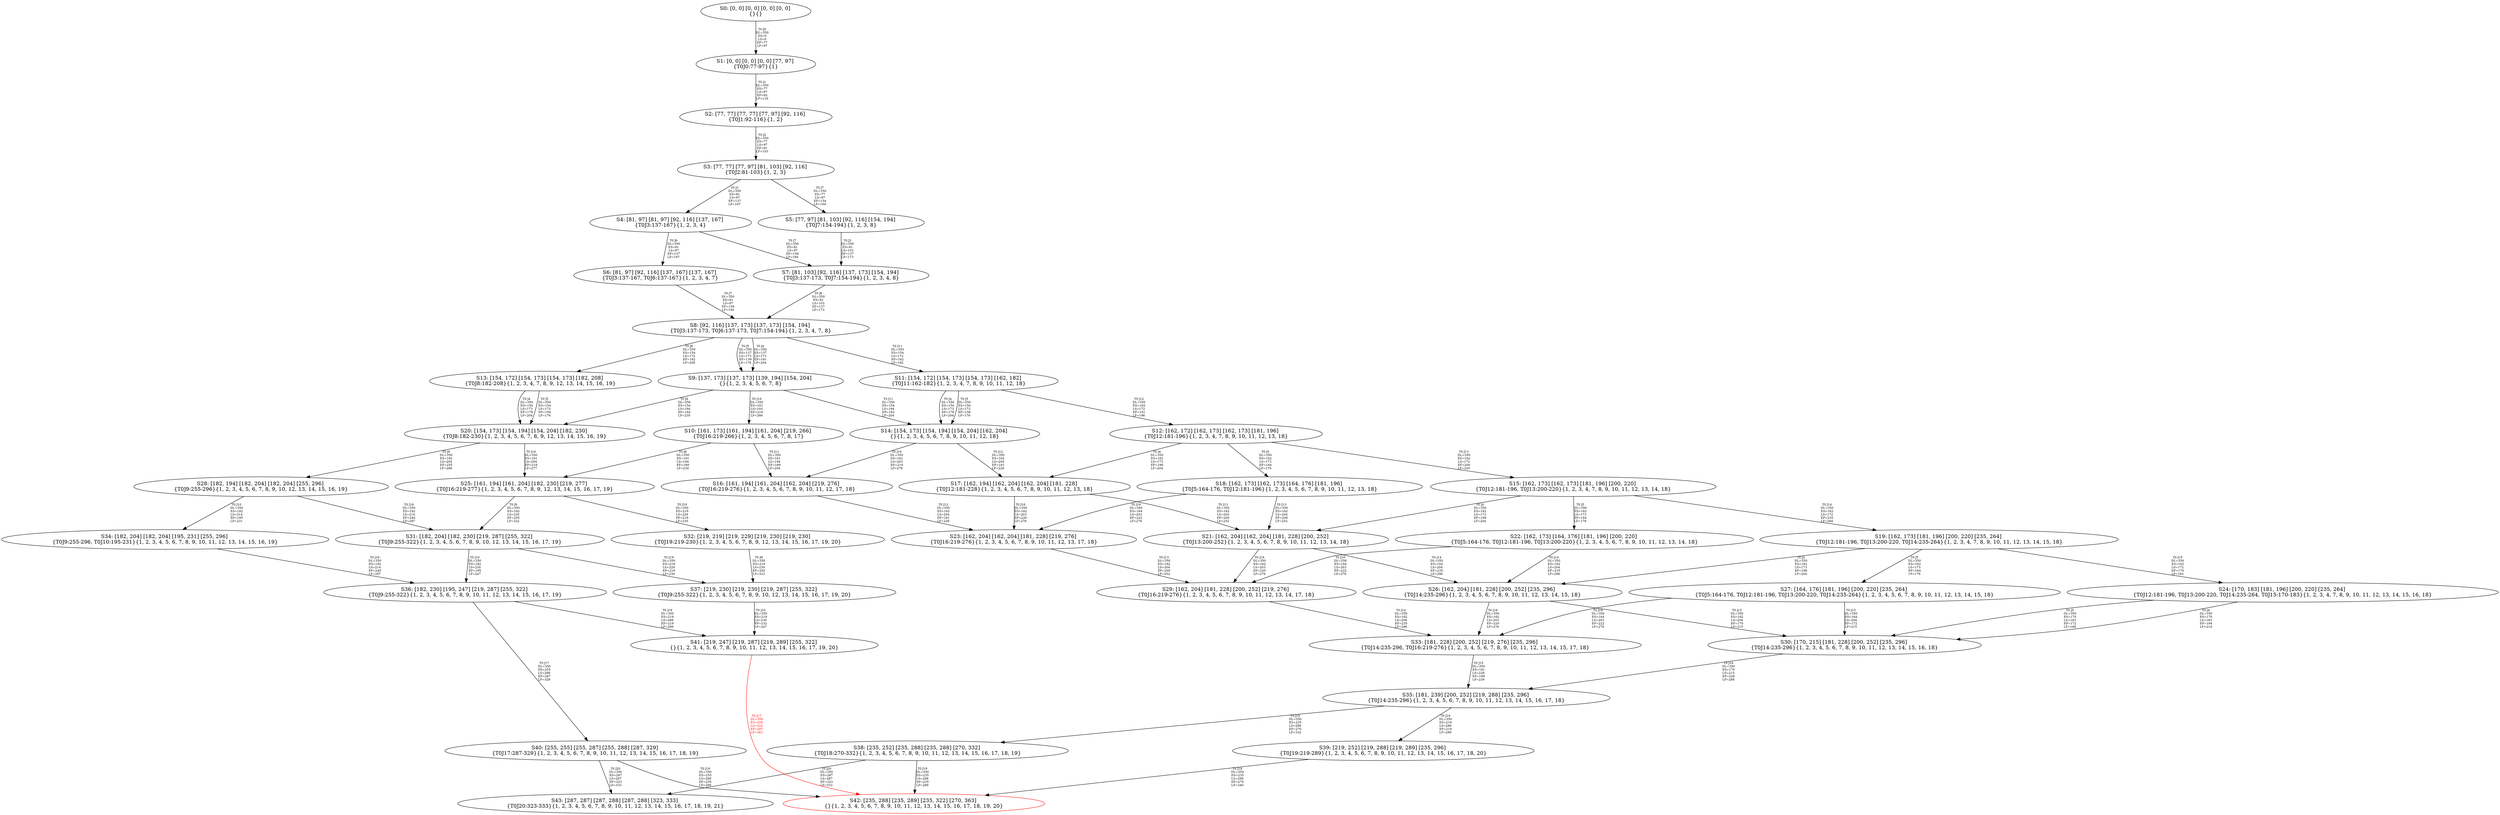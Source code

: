 digraph {
	S0[label="S0: [0, 0] [0, 0] [0, 0] [0, 0] \n{}{}"];
	S1[label="S1: [0, 0] [0, 0] [0, 0] [77, 97] \n{T0J0:77-97}{1}"];
	S2[label="S2: [77, 77] [77, 77] [77, 97] [92, 116] \n{T0J1:92-116}{1, 2}"];
	S3[label="S3: [77, 77] [77, 97] [81, 103] [92, 116] \n{T0J2:81-103}{1, 2, 3}"];
	S4[label="S4: [81, 97] [81, 97] [92, 116] [137, 167] \n{T0J3:137-167}{1, 2, 3, 4}"];
	S5[label="S5: [77, 97] [81, 103] [92, 116] [154, 194] \n{T0J7:154-194}{1, 2, 3, 8}"];
	S6[label="S6: [81, 97] [92, 116] [137, 167] [137, 167] \n{T0J3:137-167, T0J6:137-167}{1, 2, 3, 4, 7}"];
	S7[label="S7: [81, 103] [92, 116] [137, 173] [154, 194] \n{T0J3:137-173, T0J7:154-194}{1, 2, 3, 4, 8}"];
	S8[label="S8: [92, 116] [137, 173] [137, 173] [154, 194] \n{T0J3:137-173, T0J6:137-173, T0J7:154-194}{1, 2, 3, 4, 7, 8}"];
	S9[label="S9: [137, 173] [137, 173] [139, 194] [154, 204] \n{}{1, 2, 3, 4, 5, 6, 7, 8}"];
	S10[label="S10: [161, 173] [161, 194] [161, 204] [219, 266] \n{T0J16:219-266}{1, 2, 3, 4, 5, 6, 7, 8, 17}"];
	S11[label="S11: [154, 172] [154, 173] [154, 173] [162, 182] \n{T0J11:162-182}{1, 2, 3, 4, 7, 8, 9, 10, 11, 12, 18}"];
	S12[label="S12: [162, 172] [162, 173] [162, 173] [181, 196] \n{T0J12:181-196}{1, 2, 3, 4, 7, 8, 9, 10, 11, 12, 13, 18}"];
	S13[label="S13: [154, 172] [154, 173] [154, 173] [182, 208] \n{T0J8:182-208}{1, 2, 3, 4, 7, 8, 9, 12, 13, 14, 15, 16, 19}"];
	S14[label="S14: [154, 173] [154, 194] [154, 204] [162, 204] \n{}{1, 2, 3, 4, 5, 6, 7, 8, 9, 10, 11, 12, 18}"];
	S15[label="S15: [162, 173] [162, 173] [181, 196] [200, 220] \n{T0J12:181-196, T0J13:200-220}{1, 2, 3, 4, 7, 8, 9, 10, 11, 12, 13, 14, 18}"];
	S16[label="S16: [161, 194] [161, 204] [162, 204] [219, 276] \n{T0J16:219-276}{1, 2, 3, 4, 5, 6, 7, 8, 9, 10, 11, 12, 17, 18}"];
	S17[label="S17: [162, 194] [162, 204] [162, 204] [181, 228] \n{T0J12:181-228}{1, 2, 3, 4, 5, 6, 7, 8, 9, 10, 11, 12, 13, 18}"];
	S18[label="S18: [162, 173] [162, 173] [164, 176] [181, 196] \n{T0J5:164-176, T0J12:181-196}{1, 2, 3, 4, 5, 6, 7, 8, 9, 10, 11, 12, 13, 18}"];
	S19[label="S19: [162, 173] [181, 196] [200, 220] [235, 264] \n{T0J12:181-196, T0J13:200-220, T0J14:235-264}{1, 2, 3, 4, 7, 8, 9, 10, 11, 12, 13, 14, 15, 18}"];
	S20[label="S20: [154, 173] [154, 194] [154, 204] [182, 230] \n{T0J8:182-230}{1, 2, 3, 4, 5, 6, 7, 8, 9, 12, 13, 14, 15, 16, 19}"];
	S21[label="S21: [162, 204] [162, 204] [181, 228] [200, 252] \n{T0J13:200-252}{1, 2, 3, 4, 5, 6, 7, 8, 9, 10, 11, 12, 13, 14, 18}"];
	S22[label="S22: [162, 173] [164, 176] [181, 196] [200, 220] \n{T0J5:164-176, T0J12:181-196, T0J13:200-220}{1, 2, 3, 4, 5, 6, 7, 8, 9, 10, 11, 12, 13, 14, 18}"];
	S23[label="S23: [162, 204] [162, 204] [181, 228] [219, 276] \n{T0J16:219-276}{1, 2, 3, 4, 5, 6, 7, 8, 9, 10, 11, 12, 13, 17, 18}"];
	S24[label="S24: [170, 183] [181, 196] [200, 220] [235, 264] \n{T0J12:181-196, T0J13:200-220, T0J14:235-264, T0J15:170-183}{1, 2, 3, 4, 7, 8, 9, 10, 11, 12, 13, 14, 15, 16, 18}"];
	S25[label="S25: [161, 194] [161, 204] [182, 230] [219, 277] \n{T0J16:219-277}{1, 2, 3, 4, 5, 6, 7, 8, 9, 12, 13, 14, 15, 16, 17, 19}"];
	S26[label="S26: [162, 204] [181, 228] [200, 252] [235, 296] \n{T0J14:235-296}{1, 2, 3, 4, 5, 6, 7, 8, 9, 10, 11, 12, 13, 14, 15, 18}"];
	S27[label="S27: [164, 176] [181, 196] [200, 220] [235, 264] \n{T0J5:164-176, T0J12:181-196, T0J13:200-220, T0J14:235-264}{1, 2, 3, 4, 5, 6, 7, 8, 9, 10, 11, 12, 13, 14, 15, 18}"];
	S28[label="S28: [182, 194] [182, 204] [182, 204] [255, 296] \n{T0J9:255-296}{1, 2, 3, 4, 5, 6, 7, 8, 9, 10, 12, 13, 14, 15, 16, 19}"];
	S29[label="S29: [162, 204] [181, 228] [200, 252] [219, 276] \n{T0J16:219-276}{1, 2, 3, 4, 5, 6, 7, 8, 9, 10, 11, 12, 13, 14, 17, 18}"];
	S30[label="S30: [170, 215] [181, 228] [200, 252] [235, 296] \n{T0J14:235-296}{1, 2, 3, 4, 5, 6, 7, 8, 9, 10, 11, 12, 13, 14, 15, 16, 18}"];
	S31[label="S31: [182, 204] [182, 230] [219, 287] [255, 322] \n{T0J9:255-322}{1, 2, 3, 4, 5, 6, 7, 8, 9, 10, 12, 13, 14, 15, 16, 17, 19}"];
	S32[label="S32: [219, 219] [219, 229] [219, 230] [219, 230] \n{T0J19:219-230}{1, 2, 3, 4, 5, 6, 7, 8, 9, 12, 13, 14, 15, 16, 17, 19, 20}"];
	S33[label="S33: [181, 228] [200, 252] [219, 276] [235, 296] \n{T0J14:235-296, T0J16:219-276}{1, 2, 3, 4, 5, 6, 7, 8, 9, 10, 11, 12, 13, 14, 15, 17, 18}"];
	S34[label="S34: [182, 204] [182, 204] [195, 231] [255, 296] \n{T0J9:255-296, T0J10:195-231}{1, 2, 3, 4, 5, 6, 7, 8, 9, 10, 11, 12, 13, 14, 15, 16, 19}"];
	S35[label="S35: [181, 239] [200, 252] [219, 288] [235, 296] \n{T0J14:235-296}{1, 2, 3, 4, 5, 6, 7, 8, 9, 10, 11, 12, 13, 14, 15, 16, 17, 18}"];
	S36[label="S36: [182, 230] [195, 247] [219, 287] [255, 322] \n{T0J9:255-322}{1, 2, 3, 4, 5, 6, 7, 8, 9, 10, 11, 12, 13, 14, 15, 16, 17, 19}"];
	S37[label="S37: [219, 230] [219, 230] [219, 287] [255, 322] \n{T0J9:255-322}{1, 2, 3, 4, 5, 6, 7, 8, 9, 10, 12, 13, 14, 15, 16, 17, 19, 20}"];
	S38[label="S38: [235, 252] [235, 288] [235, 288] [270, 332] \n{T0J18:270-332}{1, 2, 3, 4, 5, 6, 7, 8, 9, 10, 11, 12, 13, 14, 15, 16, 17, 18, 19}"];
	S39[label="S39: [219, 252] [219, 288] [219, 289] [235, 296] \n{T0J19:219-289}{1, 2, 3, 4, 5, 6, 7, 8, 9, 10, 11, 12, 13, 14, 15, 16, 17, 18, 20}"];
	S40[label="S40: [255, 255] [255, 287] [255, 288] [287, 329] \n{T0J17:287-329}{1, 2, 3, 4, 5, 6, 7, 8, 9, 10, 11, 12, 13, 14, 15, 16, 17, 18, 19}"];
	S41[label="S41: [219, 247] [219, 287] [219, 289] [255, 322] \n{}{1, 2, 3, 4, 5, 6, 7, 8, 9, 10, 11, 12, 13, 14, 15, 16, 17, 19, 20}"];
	S42[label="S42: [235, 288] [235, 289] [235, 322] [270, 363] \n{}{1, 2, 3, 4, 5, 6, 7, 8, 9, 10, 11, 12, 13, 14, 15, 16, 17, 18, 19, 20}"];
	S43[label="S43: [287, 287] [287, 288] [287, 288] [323, 333] \n{T0J20:323-333}{1, 2, 3, 4, 5, 6, 7, 8, 9, 10, 11, 12, 13, 14, 15, 16, 17, 18, 19, 21}"];
	S0 -> S1[label="T0 J0\nDL=350\nES=0\nLS=0\nEF=77\nLF=97",fontsize=8];
	S1 -> S2[label="T0 J1\nDL=350\nES=77\nLS=97\nEF=92\nLF=116",fontsize=8];
	S2 -> S3[label="T0 J2\nDL=350\nES=77\nLS=97\nEF=81\nLF=103",fontsize=8];
	S3 -> S4[label="T0 J3\nDL=350\nES=81\nLS=97\nEF=137\nLF=167",fontsize=8];
	S3 -> S5[label="T0 J7\nDL=350\nES=77\nLS=97\nEF=154\nLF=194",fontsize=8];
	S4 -> S6[label="T0 J6\nDL=350\nES=81\nLS=97\nEF=137\nLF=167",fontsize=8];
	S4 -> S7[label="T0 J7\nDL=350\nES=81\nLS=97\nEF=158\nLF=194",fontsize=8];
	S5 -> S7[label="T0 J3\nDL=350\nES=81\nLS=103\nEF=137\nLF=173",fontsize=8];
	S6 -> S8[label="T0 J7\nDL=350\nES=81\nLS=97\nEF=158\nLF=194",fontsize=8];
	S7 -> S8[label="T0 J6\nDL=350\nES=81\nLS=103\nEF=137\nLF=173",fontsize=8];
	S8 -> S9[label="T0 J4\nDL=350\nES=137\nLS=173\nEF=161\nLF=204",fontsize=8];
	S8 -> S9[label="T0 J5\nDL=350\nES=137\nLS=173\nEF=139\nLF=176",fontsize=8];
	S8 -> S13[label="T0 J8\nDL=350\nES=154\nLS=172\nEF=182\nLF=208",fontsize=8];
	S8 -> S11[label="T0 J11\nDL=350\nES=154\nLS=172\nEF=162\nLF=182",fontsize=8];
	S9 -> S20[label="T0 J8\nDL=350\nES=154\nLS=194\nEF=182\nLF=230",fontsize=8];
	S9 -> S14[label="T0 J11\nDL=350\nES=154\nLS=194\nEF=162\nLF=204",fontsize=8];
	S9 -> S10[label="T0 J16\nDL=350\nES=161\nLS=193\nEF=219\nLF=266",fontsize=8];
	S10 -> S25[label="T0 J8\nDL=350\nES=161\nLS=194\nEF=189\nLF=230",fontsize=8];
	S10 -> S16[label="T0 J11\nDL=350\nES=161\nLS=194\nEF=169\nLF=204",fontsize=8];
	S11 -> S14[label="T0 J4\nDL=350\nES=154\nLS=173\nEF=178\nLF=204",fontsize=8];
	S11 -> S14[label="T0 J5\nDL=350\nES=154\nLS=173\nEF=156\nLF=176",fontsize=8];
	S11 -> S12[label="T0 J12\nDL=350\nES=162\nLS=172\nEF=181\nLF=196",fontsize=8];
	S12 -> S17[label="T0 J4\nDL=350\nES=162\nLS=173\nEF=186\nLF=204",fontsize=8];
	S12 -> S18[label="T0 J5\nDL=350\nES=162\nLS=173\nEF=164\nLF=176",fontsize=8];
	S12 -> S15[label="T0 J13\nDL=350\nES=162\nLS=172\nEF=200\nLF=220",fontsize=8];
	S13 -> S20[label="T0 J4\nDL=350\nES=154\nLS=173\nEF=178\nLF=204",fontsize=8];
	S13 -> S20[label="T0 J5\nDL=350\nES=154\nLS=173\nEF=156\nLF=176",fontsize=8];
	S14 -> S17[label="T0 J12\nDL=350\nES=162\nLS=204\nEF=181\nLF=228",fontsize=8];
	S14 -> S16[label="T0 J16\nDL=350\nES=161\nLS=203\nEF=219\nLF=276",fontsize=8];
	S15 -> S21[label="T0 J4\nDL=350\nES=162\nLS=173\nEF=186\nLF=204",fontsize=8];
	S15 -> S22[label="T0 J5\nDL=350\nES=162\nLS=173\nEF=164\nLF=176",fontsize=8];
	S15 -> S19[label="T0 J14\nDL=350\nES=162\nLS=172\nEF=235\nLF=264",fontsize=8];
	S16 -> S23[label="T0 J12\nDL=350\nES=162\nLS=204\nEF=181\nLF=228",fontsize=8];
	S17 -> S21[label="T0 J13\nDL=350\nES=162\nLS=204\nEF=200\nLF=252",fontsize=8];
	S17 -> S23[label="T0 J16\nDL=350\nES=162\nLS=203\nEF=220\nLF=276",fontsize=8];
	S18 -> S21[label="T0 J13\nDL=350\nES=162\nLS=204\nEF=200\nLF=252",fontsize=8];
	S18 -> S23[label="T0 J16\nDL=350\nES=164\nLS=203\nEF=222\nLF=276",fontsize=8];
	S19 -> S26[label="T0 J4\nDL=350\nES=162\nLS=173\nEF=186\nLF=204",fontsize=8];
	S19 -> S27[label="T0 J5\nDL=350\nES=162\nLS=173\nEF=164\nLF=176",fontsize=8];
	S19 -> S24[label="T0 J15\nDL=350\nES=162\nLS=172\nEF=170\nLF=183",fontsize=8];
	S20 -> S28[label="T0 J9\nDL=350\nES=182\nLS=204\nEF=255\nLF=296",fontsize=8];
	S20 -> S25[label="T0 J16\nDL=350\nES=161\nLS=204\nEF=219\nLF=277",fontsize=8];
	S21 -> S26[label="T0 J14\nDL=350\nES=162\nLS=204\nEF=235\nLF=296",fontsize=8];
	S21 -> S29[label="T0 J16\nDL=350\nES=162\nLS=203\nEF=220\nLF=276",fontsize=8];
	S22 -> S26[label="T0 J14\nDL=350\nES=162\nLS=204\nEF=235\nLF=296",fontsize=8];
	S22 -> S29[label="T0 J16\nDL=350\nES=164\nLS=203\nEF=222\nLF=276",fontsize=8];
	S23 -> S29[label="T0 J13\nDL=350\nES=162\nLS=204\nEF=200\nLF=252",fontsize=8];
	S24 -> S30[label="T0 J4\nDL=350\nES=170\nLS=183\nEF=194\nLF=214",fontsize=8];
	S24 -> S30[label="T0 J5\nDL=350\nES=170\nLS=183\nEF=172\nLF=186",fontsize=8];
	S25 -> S31[label="T0 J9\nDL=350\nES=182\nLS=230\nEF=255\nLF=322",fontsize=8];
	S25 -> S32[label="T0 J19\nDL=350\nES=219\nLS=229\nEF=219\nLF=230",fontsize=8];
	S26 -> S30[label="T0 J15\nDL=350\nES=162\nLS=204\nEF=170\nLF=215",fontsize=8];
	S26 -> S33[label="T0 J16\nDL=350\nES=162\nLS=203\nEF=220\nLF=276",fontsize=8];
	S27 -> S30[label="T0 J15\nDL=350\nES=164\nLS=204\nEF=172\nLF=215",fontsize=8];
	S27 -> S33[label="T0 J16\nDL=350\nES=164\nLS=203\nEF=222\nLF=276",fontsize=8];
	S28 -> S34[label="T0 J10\nDL=350\nES=182\nLS=214\nEF=195\nLF=231",fontsize=8];
	S28 -> S31[label="T0 J16\nDL=350\nES=182\nLS=214\nEF=240\nLF=287",fontsize=8];
	S29 -> S33[label="T0 J14\nDL=350\nES=162\nLS=204\nEF=235\nLF=296",fontsize=8];
	S30 -> S35[label="T0 J16\nDL=350\nES=170\nLS=215\nEF=228\nLF=288",fontsize=8];
	S31 -> S36[label="T0 J10\nDL=350\nES=182\nLS=230\nEF=195\nLF=247",fontsize=8];
	S31 -> S37[label="T0 J19\nDL=350\nES=219\nLS=229\nEF=219\nLF=230",fontsize=8];
	S32 -> S37[label="T0 J9\nDL=350\nES=219\nLS=230\nEF=292\nLF=322",fontsize=8];
	S33 -> S35[label="T0 J15\nDL=350\nES=181\nLS=228\nEF=189\nLF=239",fontsize=8];
	S34 -> S36[label="T0 J16\nDL=350\nES=182\nLS=214\nEF=240\nLF=287",fontsize=8];
	S35 -> S38[label="T0 J18\nDL=350\nES=235\nLS=288\nEF=270\nLF=332",fontsize=8];
	S35 -> S39[label="T0 J19\nDL=350\nES=219\nLS=288\nEF=219\nLF=289",fontsize=8];
	S36 -> S40[label="T0 J17\nDL=350\nES=255\nLS=288\nEF=287\nLF=329",fontsize=8];
	S36 -> S41[label="T0 J19\nDL=350\nES=219\nLS=288\nEF=219\nLF=289",fontsize=8];
	S37 -> S41[label="T0 J10\nDL=350\nES=219\nLS=230\nEF=232\nLF=247",fontsize=8];
	S38 -> S42[label="T0 J19\nDL=350\nES=235\nLS=288\nEF=235\nLF=289",fontsize=8];
	S38 -> S43[label="T0 J20\nDL=350\nES=287\nLS=287\nEF=323\nLF=333",fontsize=8];
	S39 -> S42[label="T0 J18\nDL=350\nES=235\nLS=296\nEF=270\nLF=340",fontsize=8];
	S40 -> S42[label="T0 J19\nDL=350\nES=255\nLS=288\nEF=255\nLF=289",fontsize=8];
	S40 -> S43[label="T0 J20\nDL=350\nES=287\nLS=287\nEF=323\nLF=333",fontsize=8];
	S41 -> S42[label="T0 J17\nDL=350\nES=255\nLS=322\nEF=287\nLF=363",color=Red,fontcolor=Red,fontsize=8];
S42[color=Red];
}
